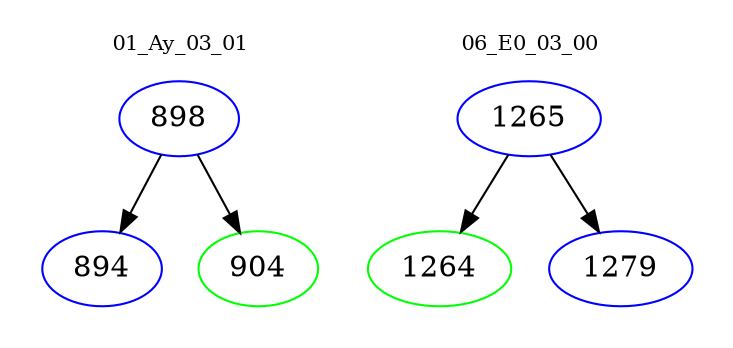 digraph{
subgraph cluster_0 {
color = white
label = "01_Ay_03_01";
fontsize=10;
T0_898 [label="898", color="blue"]
T0_898 -> T0_894 [color="black"]
T0_894 [label="894", color="blue"]
T0_898 -> T0_904 [color="black"]
T0_904 [label="904", color="green"]
}
subgraph cluster_1 {
color = white
label = "06_E0_03_00";
fontsize=10;
T1_1265 [label="1265", color="blue"]
T1_1265 -> T1_1264 [color="black"]
T1_1264 [label="1264", color="green"]
T1_1265 -> T1_1279 [color="black"]
T1_1279 [label="1279", color="blue"]
}
}
